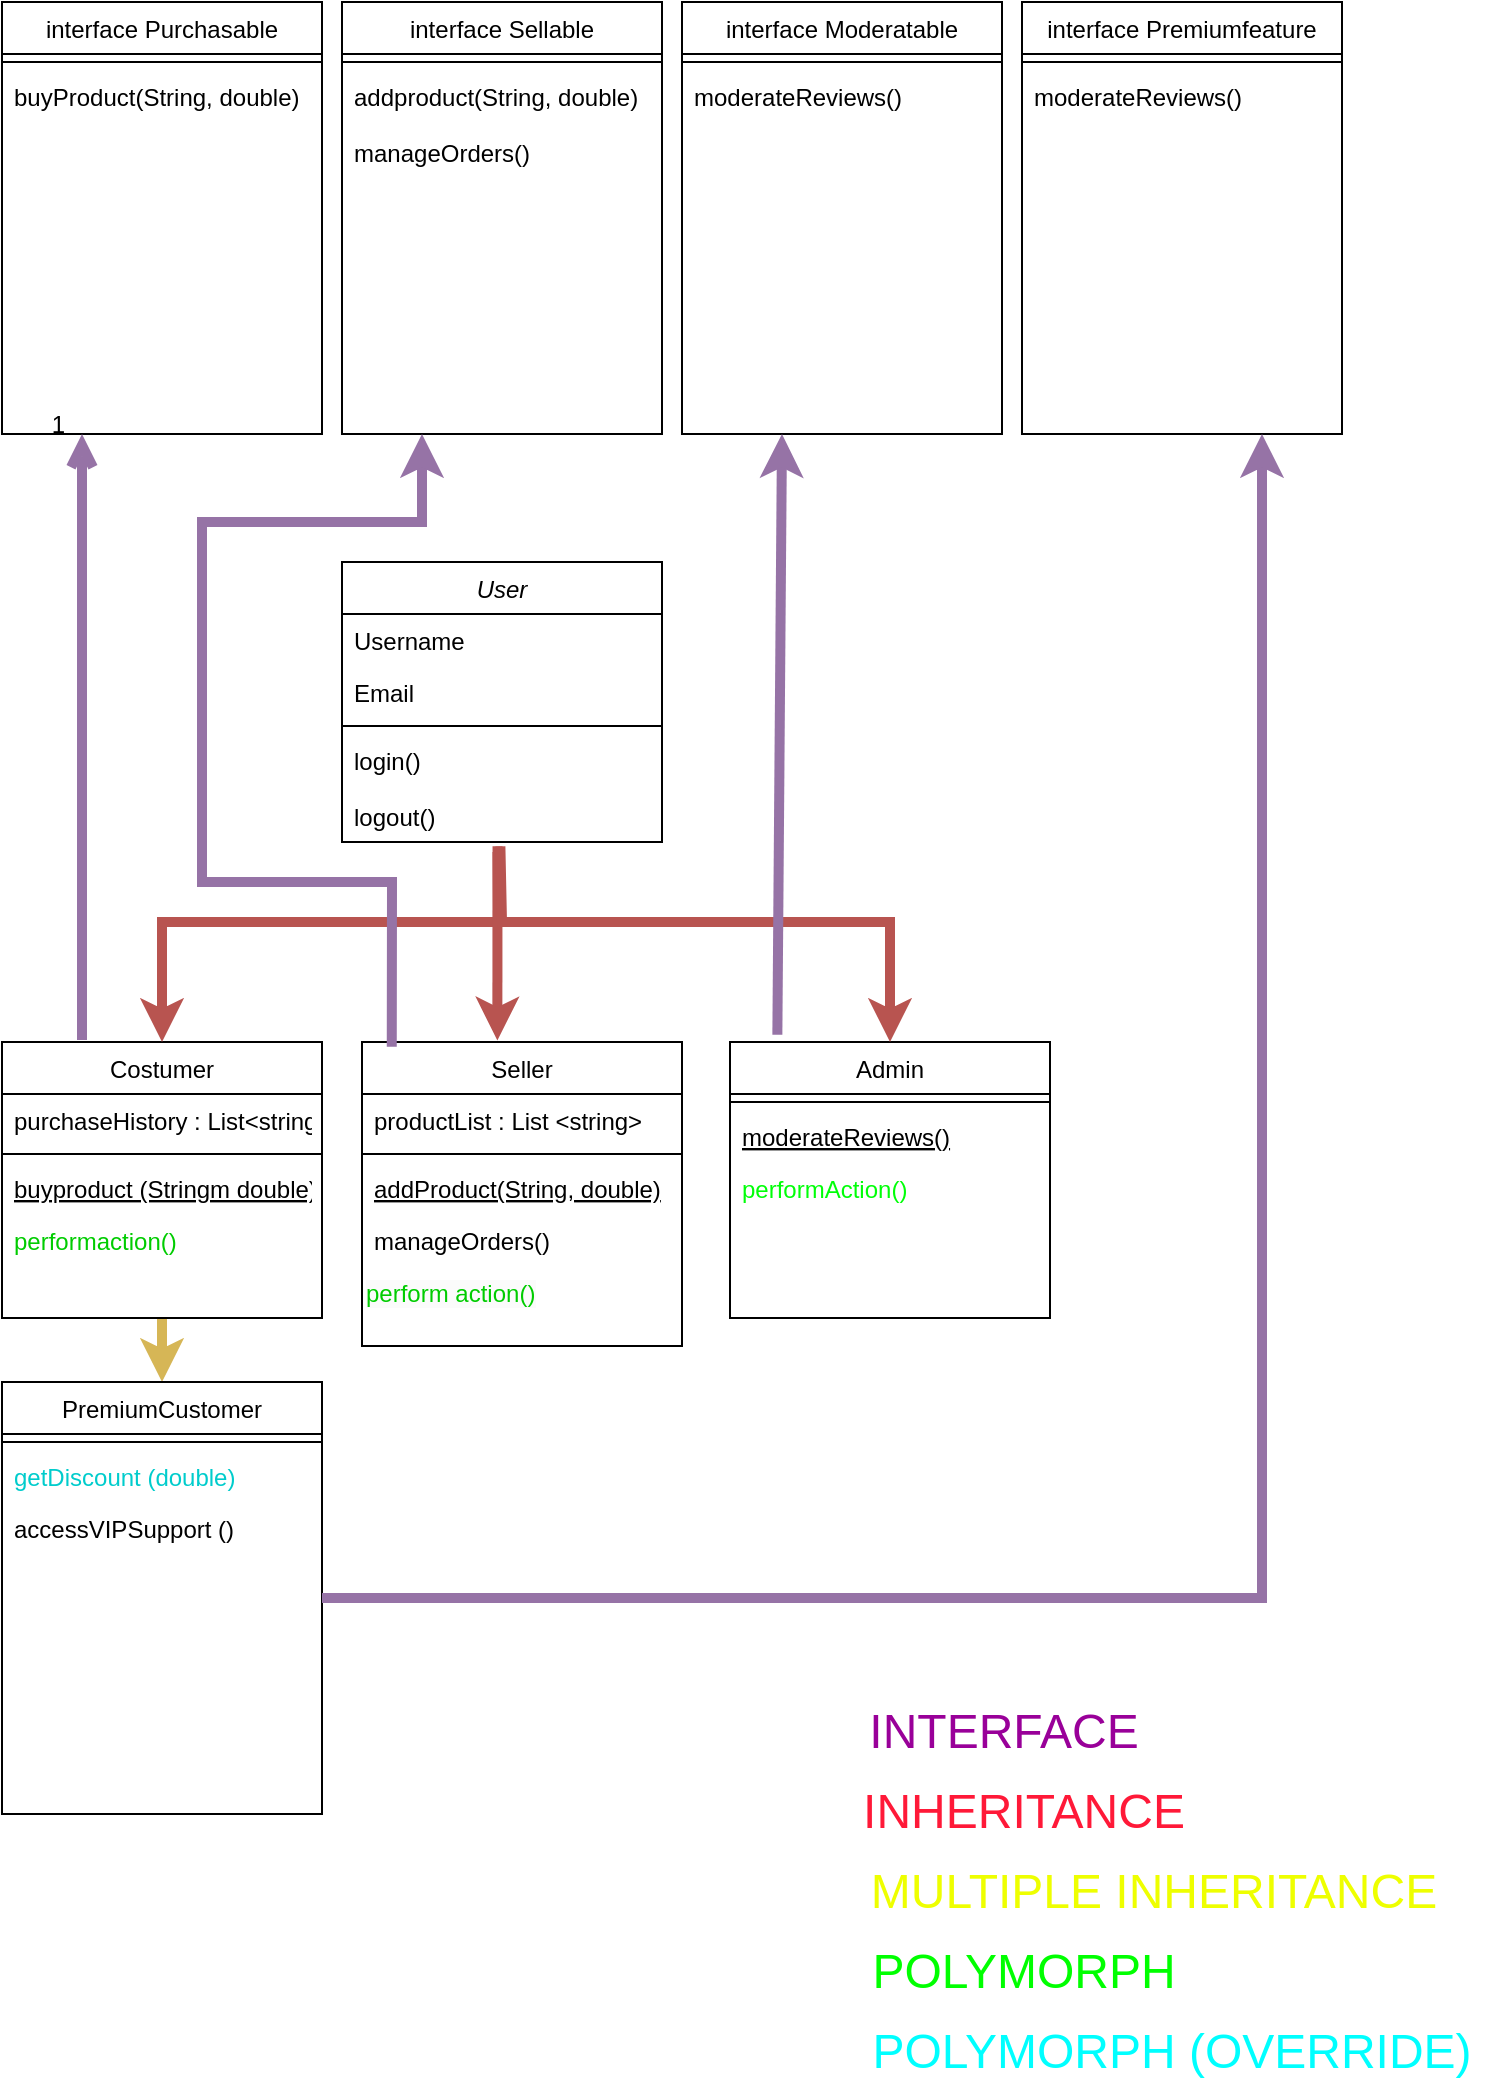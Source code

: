 <mxfile version="26.0.16">
  <diagram id="C5RBs43oDa-KdzZeNtuy" name="Page-1">
    <mxGraphModel dx="1098" dy="1222" grid="1" gridSize="10" guides="1" tooltips="1" connect="1" arrows="1" fold="1" page="1" pageScale="1" pageWidth="827" pageHeight="1169" math="0" shadow="0">
      <root>
        <mxCell id="WIyWlLk6GJQsqaUBKTNV-0" />
        <mxCell id="WIyWlLk6GJQsqaUBKTNV-1" parent="WIyWlLk6GJQsqaUBKTNV-0" />
        <mxCell id="zkfFHV4jXpPFQw0GAbJ--0" value="User" style="swimlane;fontStyle=2;align=center;verticalAlign=top;childLayout=stackLayout;horizontal=1;startSize=26;horizontalStack=0;resizeParent=1;resizeLast=0;collapsible=1;marginBottom=0;rounded=0;shadow=0;strokeWidth=1;" parent="WIyWlLk6GJQsqaUBKTNV-1" vertex="1">
          <mxGeometry x="209" y="380" width="160" height="140" as="geometry">
            <mxRectangle x="230" y="140" width="160" height="26" as="alternateBounds" />
          </mxGeometry>
        </mxCell>
        <mxCell id="zkfFHV4jXpPFQw0GAbJ--1" value="Username" style="text;align=left;verticalAlign=top;spacingLeft=4;spacingRight=4;overflow=hidden;rotatable=0;points=[[0,0.5],[1,0.5]];portConstraint=eastwest;" parent="zkfFHV4jXpPFQw0GAbJ--0" vertex="1">
          <mxGeometry y="26" width="160" height="26" as="geometry" />
        </mxCell>
        <mxCell id="zkfFHV4jXpPFQw0GAbJ--2" value="Email" style="text;align=left;verticalAlign=top;spacingLeft=4;spacingRight=4;overflow=hidden;rotatable=0;points=[[0,0.5],[1,0.5]];portConstraint=eastwest;rounded=0;shadow=0;html=0;" parent="zkfFHV4jXpPFQw0GAbJ--0" vertex="1">
          <mxGeometry y="52" width="160" height="26" as="geometry" />
        </mxCell>
        <mxCell id="zkfFHV4jXpPFQw0GAbJ--4" value="" style="line;html=1;strokeWidth=1;align=left;verticalAlign=middle;spacingTop=-1;spacingLeft=3;spacingRight=3;rotatable=0;labelPosition=right;points=[];portConstraint=eastwest;" parent="zkfFHV4jXpPFQw0GAbJ--0" vertex="1">
          <mxGeometry y="78" width="160" height="8" as="geometry" />
        </mxCell>
        <mxCell id="zkfFHV4jXpPFQw0GAbJ--5" value="login()&#xa;&#xa;logout()" style="text;align=left;verticalAlign=top;spacingLeft=4;spacingRight=4;overflow=hidden;rotatable=0;points=[[0,0.5],[1,0.5]];portConstraint=eastwest;" parent="zkfFHV4jXpPFQw0GAbJ--0" vertex="1">
          <mxGeometry y="86" width="160" height="54" as="geometry" />
        </mxCell>
        <mxCell id="X9wAdGUCXHs1JJZpTQJa-30" style="edgeStyle=orthogonalEdgeStyle;rounded=0;orthogonalLoop=1;jettySize=auto;html=1;entryX=0.5;entryY=0;entryDx=0;entryDy=0;fillColor=#fff2cc;strokeColor=#d6b656;strokeWidth=5;" edge="1" parent="WIyWlLk6GJQsqaUBKTNV-1" source="zkfFHV4jXpPFQw0GAbJ--6" target="X9wAdGUCXHs1JJZpTQJa-21">
          <mxGeometry relative="1" as="geometry" />
        </mxCell>
        <mxCell id="zkfFHV4jXpPFQw0GAbJ--6" value="Costumer" style="swimlane;fontStyle=0;align=center;verticalAlign=top;childLayout=stackLayout;horizontal=1;startSize=26;horizontalStack=0;resizeParent=1;resizeLast=0;collapsible=1;marginBottom=0;rounded=0;shadow=0;strokeWidth=1;" parent="WIyWlLk6GJQsqaUBKTNV-1" vertex="1">
          <mxGeometry x="39" y="620" width="160" height="138" as="geometry">
            <mxRectangle x="130" y="380" width="160" height="26" as="alternateBounds" />
          </mxGeometry>
        </mxCell>
        <mxCell id="zkfFHV4jXpPFQw0GAbJ--7" value="purchaseHistory : List&lt;string&gt;" style="text;align=left;verticalAlign=top;spacingLeft=4;spacingRight=4;overflow=hidden;rotatable=0;points=[[0,0.5],[1,0.5]];portConstraint=eastwest;" parent="zkfFHV4jXpPFQw0GAbJ--6" vertex="1">
          <mxGeometry y="26" width="160" height="26" as="geometry" />
        </mxCell>
        <mxCell id="zkfFHV4jXpPFQw0GAbJ--9" value="" style="line;html=1;strokeWidth=1;align=left;verticalAlign=middle;spacingTop=-1;spacingLeft=3;spacingRight=3;rotatable=0;labelPosition=right;points=[];portConstraint=eastwest;" parent="zkfFHV4jXpPFQw0GAbJ--6" vertex="1">
          <mxGeometry y="52" width="160" height="8" as="geometry" />
        </mxCell>
        <mxCell id="zkfFHV4jXpPFQw0GAbJ--10" value="buyproduct (Stringm double)" style="text;align=left;verticalAlign=top;spacingLeft=4;spacingRight=4;overflow=hidden;rotatable=0;points=[[0,0.5],[1,0.5]];portConstraint=eastwest;fontStyle=4" parent="zkfFHV4jXpPFQw0GAbJ--6" vertex="1">
          <mxGeometry y="60" width="160" height="26" as="geometry" />
        </mxCell>
        <mxCell id="zkfFHV4jXpPFQw0GAbJ--11" value="performaction()" style="text;align=left;verticalAlign=top;spacingLeft=4;spacingRight=4;overflow=hidden;rotatable=0;points=[[0,0.5],[1,0.5]];portConstraint=eastwest;fontColor=#00CC00;" parent="zkfFHV4jXpPFQw0GAbJ--6" vertex="1">
          <mxGeometry y="86" width="160" height="26" as="geometry" />
        </mxCell>
        <mxCell id="zkfFHV4jXpPFQw0GAbJ--17" value="interface Purchasable" style="swimlane;fontStyle=0;align=center;verticalAlign=top;childLayout=stackLayout;horizontal=1;startSize=26;horizontalStack=0;resizeParent=1;resizeLast=0;collapsible=1;marginBottom=0;rounded=0;shadow=0;strokeWidth=1;" parent="WIyWlLk6GJQsqaUBKTNV-1" vertex="1">
          <mxGeometry x="39" y="100" width="160" height="216" as="geometry">
            <mxRectangle x="550" y="140" width="160" height="26" as="alternateBounds" />
          </mxGeometry>
        </mxCell>
        <mxCell id="zkfFHV4jXpPFQw0GAbJ--23" value="" style="line;html=1;strokeWidth=1;align=left;verticalAlign=middle;spacingTop=-1;spacingLeft=3;spacingRight=3;rotatable=0;labelPosition=right;points=[];portConstraint=eastwest;" parent="zkfFHV4jXpPFQw0GAbJ--17" vertex="1">
          <mxGeometry y="26" width="160" height="8" as="geometry" />
        </mxCell>
        <mxCell id="zkfFHV4jXpPFQw0GAbJ--24" value="buyProduct(String, double)" style="text;align=left;verticalAlign=top;spacingLeft=4;spacingRight=4;overflow=hidden;rotatable=0;points=[[0,0.5],[1,0.5]];portConstraint=eastwest;" parent="zkfFHV4jXpPFQw0GAbJ--17" vertex="1">
          <mxGeometry y="34" width="160" height="26" as="geometry" />
        </mxCell>
        <mxCell id="zkfFHV4jXpPFQw0GAbJ--26" value="" style="endArrow=open;shadow=0;strokeWidth=5;rounded=0;curved=0;endFill=1;edgeStyle=elbowEdgeStyle;elbow=vertical;fillColor=#e1d5e7;strokeColor=#9673a6;" parent="WIyWlLk6GJQsqaUBKTNV-1" target="zkfFHV4jXpPFQw0GAbJ--17" edge="1">
          <mxGeometry x="0.5" y="41" relative="1" as="geometry">
            <mxPoint x="79" y="619" as="sourcePoint" />
            <mxPoint x="529" y="452" as="targetPoint" />
            <mxPoint x="-40" y="32" as="offset" />
            <Array as="points">
              <mxPoint x="79" y="619" />
              <mxPoint x="79" y="480" />
              <mxPoint x="109" y="550" />
            </Array>
          </mxGeometry>
        </mxCell>
        <mxCell id="zkfFHV4jXpPFQw0GAbJ--28" value="1" style="resizable=0;align=right;verticalAlign=bottom;labelBackgroundColor=none;fontSize=12;" parent="zkfFHV4jXpPFQw0GAbJ--26" connectable="0" vertex="1">
          <mxGeometry x="1" relative="1" as="geometry">
            <mxPoint x="-7" y="4" as="offset" />
          </mxGeometry>
        </mxCell>
        <mxCell id="X9wAdGUCXHs1JJZpTQJa-10" value="interface Sellable" style="swimlane;fontStyle=0;align=center;verticalAlign=top;childLayout=stackLayout;horizontal=1;startSize=26;horizontalStack=0;resizeParent=1;resizeLast=0;collapsible=1;marginBottom=0;rounded=0;shadow=0;strokeWidth=1;" vertex="1" parent="WIyWlLk6GJQsqaUBKTNV-1">
          <mxGeometry x="209" y="100" width="160" height="216" as="geometry">
            <mxRectangle x="550" y="140" width="160" height="26" as="alternateBounds" />
          </mxGeometry>
        </mxCell>
        <mxCell id="X9wAdGUCXHs1JJZpTQJa-11" value="" style="line;html=1;strokeWidth=1;align=left;verticalAlign=middle;spacingTop=-1;spacingLeft=3;spacingRight=3;rotatable=0;labelPosition=right;points=[];portConstraint=eastwest;" vertex="1" parent="X9wAdGUCXHs1JJZpTQJa-10">
          <mxGeometry y="26" width="160" height="8" as="geometry" />
        </mxCell>
        <mxCell id="X9wAdGUCXHs1JJZpTQJa-12" value="addproduct(String, double)&#xa;&#xa;manageOrders()" style="text;align=left;verticalAlign=top;spacingLeft=4;spacingRight=4;overflow=hidden;rotatable=0;points=[[0,0.5],[1,0.5]];portConstraint=eastwest;" vertex="1" parent="X9wAdGUCXHs1JJZpTQJa-10">
          <mxGeometry y="34" width="160" height="66" as="geometry" />
        </mxCell>
        <mxCell id="X9wAdGUCXHs1JJZpTQJa-14" value="interface Moderatable" style="swimlane;fontStyle=0;align=center;verticalAlign=top;childLayout=stackLayout;horizontal=1;startSize=26;horizontalStack=0;resizeParent=1;resizeLast=0;collapsible=1;marginBottom=0;rounded=0;shadow=0;strokeWidth=1;" vertex="1" parent="WIyWlLk6GJQsqaUBKTNV-1">
          <mxGeometry x="379" y="100" width="160" height="216" as="geometry">
            <mxRectangle x="550" y="140" width="160" height="26" as="alternateBounds" />
          </mxGeometry>
        </mxCell>
        <mxCell id="X9wAdGUCXHs1JJZpTQJa-15" value="" style="line;html=1;strokeWidth=1;align=left;verticalAlign=middle;spacingTop=-1;spacingLeft=3;spacingRight=3;rotatable=0;labelPosition=right;points=[];portConstraint=eastwest;" vertex="1" parent="X9wAdGUCXHs1JJZpTQJa-14">
          <mxGeometry y="26" width="160" height="8" as="geometry" />
        </mxCell>
        <mxCell id="X9wAdGUCXHs1JJZpTQJa-16" value="moderateReviews()" style="text;align=left;verticalAlign=top;spacingLeft=4;spacingRight=4;overflow=hidden;rotatable=0;points=[[0,0.5],[1,0.5]];portConstraint=eastwest;" vertex="1" parent="X9wAdGUCXHs1JJZpTQJa-14">
          <mxGeometry y="34" width="160" height="66" as="geometry" />
        </mxCell>
        <mxCell id="X9wAdGUCXHs1JJZpTQJa-17" value="interface Premiumfeature" style="swimlane;fontStyle=0;align=center;verticalAlign=top;childLayout=stackLayout;horizontal=1;startSize=26;horizontalStack=0;resizeParent=1;resizeLast=0;collapsible=1;marginBottom=0;rounded=0;shadow=0;strokeWidth=1;" vertex="1" parent="WIyWlLk6GJQsqaUBKTNV-1">
          <mxGeometry x="549" y="100" width="160" height="216" as="geometry">
            <mxRectangle x="550" y="140" width="160" height="26" as="alternateBounds" />
          </mxGeometry>
        </mxCell>
        <mxCell id="X9wAdGUCXHs1JJZpTQJa-18" value="" style="line;html=1;strokeWidth=1;align=left;verticalAlign=middle;spacingTop=-1;spacingLeft=3;spacingRight=3;rotatable=0;labelPosition=right;points=[];portConstraint=eastwest;" vertex="1" parent="X9wAdGUCXHs1JJZpTQJa-17">
          <mxGeometry y="26" width="160" height="8" as="geometry" />
        </mxCell>
        <mxCell id="X9wAdGUCXHs1JJZpTQJa-19" value="moderateReviews()" style="text;align=left;verticalAlign=top;spacingLeft=4;spacingRight=4;overflow=hidden;rotatable=0;points=[[0,0.5],[1,0.5]];portConstraint=eastwest;" vertex="1" parent="X9wAdGUCXHs1JJZpTQJa-17">
          <mxGeometry y="34" width="160" height="66" as="geometry" />
        </mxCell>
        <mxCell id="X9wAdGUCXHs1JJZpTQJa-20" value="" style="endArrow=classic;html=1;rounded=0;exitX=0.486;exitY=1.04;exitDx=0;exitDy=0;exitPerimeter=0;entryX=0.5;entryY=0;entryDx=0;entryDy=0;fillColor=#f8cecc;strokeColor=#b85450;strokeWidth=5;" edge="1" parent="WIyWlLk6GJQsqaUBKTNV-1" source="zkfFHV4jXpPFQw0GAbJ--5" target="zkfFHV4jXpPFQw0GAbJ--6">
          <mxGeometry width="50" height="50" relative="1" as="geometry">
            <mxPoint x="329" y="580" as="sourcePoint" />
            <mxPoint x="109" y="560" as="targetPoint" />
            <Array as="points">
              <mxPoint x="287" y="560" />
              <mxPoint x="119" y="560" />
            </Array>
          </mxGeometry>
        </mxCell>
        <mxCell id="X9wAdGUCXHs1JJZpTQJa-21" value="PremiumCustomer" style="swimlane;fontStyle=0;align=center;verticalAlign=top;childLayout=stackLayout;horizontal=1;startSize=26;horizontalStack=0;resizeParent=1;resizeLast=0;collapsible=1;marginBottom=0;rounded=0;shadow=0;strokeWidth=1;" vertex="1" parent="WIyWlLk6GJQsqaUBKTNV-1">
          <mxGeometry x="39" y="790" width="160" height="216" as="geometry">
            <mxRectangle x="550" y="140" width="160" height="26" as="alternateBounds" />
          </mxGeometry>
        </mxCell>
        <mxCell id="X9wAdGUCXHs1JJZpTQJa-27" value="" style="line;html=1;strokeWidth=1;align=left;verticalAlign=middle;spacingTop=-1;spacingLeft=3;spacingRight=3;rotatable=0;labelPosition=right;points=[];portConstraint=eastwest;" vertex="1" parent="X9wAdGUCXHs1JJZpTQJa-21">
          <mxGeometry y="26" width="160" height="8" as="geometry" />
        </mxCell>
        <mxCell id="X9wAdGUCXHs1JJZpTQJa-28" value="getDiscount (double)" style="text;align=left;verticalAlign=top;spacingLeft=4;spacingRight=4;overflow=hidden;rotatable=0;points=[[0,0.5],[1,0.5]];portConstraint=eastwest;fontColor=#00CCCC;" vertex="1" parent="X9wAdGUCXHs1JJZpTQJa-21">
          <mxGeometry y="34" width="160" height="26" as="geometry" />
        </mxCell>
        <mxCell id="X9wAdGUCXHs1JJZpTQJa-29" value="accessVIPSupport ()&#xa;&#xa;performAction()" style="text;align=left;verticalAlign=top;spacingLeft=4;spacingRight=4;overflow=hidden;rotatable=0;points=[[0,0.5],[1,0.5]];portConstraint=eastwest;" vertex="1" parent="X9wAdGUCXHs1JJZpTQJa-21">
          <mxGeometry y="60" width="160" height="26" as="geometry" />
        </mxCell>
        <mxCell id="X9wAdGUCXHs1JJZpTQJa-31" value="Seller" style="swimlane;fontStyle=0;align=center;verticalAlign=top;childLayout=stackLayout;horizontal=1;startSize=26;horizontalStack=0;resizeParent=1;resizeLast=0;collapsible=1;marginBottom=0;rounded=0;shadow=0;strokeWidth=1;" vertex="1" parent="WIyWlLk6GJQsqaUBKTNV-1">
          <mxGeometry x="219" y="620" width="160" height="152" as="geometry">
            <mxRectangle x="130" y="380" width="160" height="26" as="alternateBounds" />
          </mxGeometry>
        </mxCell>
        <mxCell id="X9wAdGUCXHs1JJZpTQJa-32" value="productList : List &lt;string&gt;" style="text;align=left;verticalAlign=top;spacingLeft=4;spacingRight=4;overflow=hidden;rotatable=0;points=[[0,0.5],[1,0.5]];portConstraint=eastwest;" vertex="1" parent="X9wAdGUCXHs1JJZpTQJa-31">
          <mxGeometry y="26" width="160" height="26" as="geometry" />
        </mxCell>
        <mxCell id="X9wAdGUCXHs1JJZpTQJa-33" value="" style="line;html=1;strokeWidth=1;align=left;verticalAlign=middle;spacingTop=-1;spacingLeft=3;spacingRight=3;rotatable=0;labelPosition=right;points=[];portConstraint=eastwest;" vertex="1" parent="X9wAdGUCXHs1JJZpTQJa-31">
          <mxGeometry y="52" width="160" height="8" as="geometry" />
        </mxCell>
        <mxCell id="X9wAdGUCXHs1JJZpTQJa-34" value="addProduct(String, double)" style="text;align=left;verticalAlign=top;spacingLeft=4;spacingRight=4;overflow=hidden;rotatable=0;points=[[0,0.5],[1,0.5]];portConstraint=eastwest;fontStyle=4" vertex="1" parent="X9wAdGUCXHs1JJZpTQJa-31">
          <mxGeometry y="60" width="160" height="26" as="geometry" />
        </mxCell>
        <mxCell id="X9wAdGUCXHs1JJZpTQJa-35" value="manageOrders()&#xa;&#xa;perform action" style="text;align=left;verticalAlign=top;spacingLeft=4;spacingRight=4;overflow=hidden;rotatable=0;points=[[0,0.5],[1,0.5]];portConstraint=eastwest;" vertex="1" parent="X9wAdGUCXHs1JJZpTQJa-31">
          <mxGeometry y="86" width="160" height="26" as="geometry" />
        </mxCell>
        <mxCell id="X9wAdGUCXHs1JJZpTQJa-53" value="&lt;span style=&quot;color: rgb(0, 204, 0); font-family: Helvetica; font-size: 12px; font-style: normal; font-variant-ligatures: normal; font-variant-caps: normal; font-weight: 400; letter-spacing: normal; orphans: 2; text-align: left; text-indent: 0px; text-transform: none; widows: 2; word-spacing: 0px; -webkit-text-stroke-width: 0px; white-space: nowrap; background-color: rgb(251, 251, 251); text-decoration-thickness: initial; text-decoration-style: initial; text-decoration-color: initial; display: inline !important; float: none;&quot;&gt;perform action()&lt;/span&gt;" style="text;whiteSpace=wrap;html=1;" vertex="1" parent="X9wAdGUCXHs1JJZpTQJa-31">
          <mxGeometry y="112" width="160" height="40" as="geometry" />
        </mxCell>
        <mxCell id="X9wAdGUCXHs1JJZpTQJa-36" value="" style="endArrow=classic;html=1;rounded=0;exitX=0.486;exitY=1.093;exitDx=0;exitDy=0;exitPerimeter=0;entryX=0.423;entryY=-0.005;entryDx=0;entryDy=0;entryPerimeter=0;fillColor=#f8cecc;strokeColor=#b85450;strokeWidth=5;" edge="1" parent="WIyWlLk6GJQsqaUBKTNV-1" source="zkfFHV4jXpPFQw0GAbJ--5" target="X9wAdGUCXHs1JJZpTQJa-31">
          <mxGeometry width="50" height="50" relative="1" as="geometry">
            <mxPoint x="289" y="580" as="sourcePoint" />
            <mxPoint x="339" y="530" as="targetPoint" />
          </mxGeometry>
        </mxCell>
        <mxCell id="X9wAdGUCXHs1JJZpTQJa-37" value="Admin" style="swimlane;fontStyle=0;align=center;verticalAlign=top;childLayout=stackLayout;horizontal=1;startSize=26;horizontalStack=0;resizeParent=1;resizeLast=0;collapsible=1;marginBottom=0;rounded=0;shadow=0;strokeWidth=1;" vertex="1" parent="WIyWlLk6GJQsqaUBKTNV-1">
          <mxGeometry x="403" y="620" width="160" height="138" as="geometry">
            <mxRectangle x="130" y="380" width="160" height="26" as="alternateBounds" />
          </mxGeometry>
        </mxCell>
        <mxCell id="X9wAdGUCXHs1JJZpTQJa-39" value="" style="line;html=1;strokeWidth=1;align=left;verticalAlign=middle;spacingTop=-1;spacingLeft=3;spacingRight=3;rotatable=0;labelPosition=right;points=[];portConstraint=eastwest;" vertex="1" parent="X9wAdGUCXHs1JJZpTQJa-37">
          <mxGeometry y="26" width="160" height="8" as="geometry" />
        </mxCell>
        <mxCell id="X9wAdGUCXHs1JJZpTQJa-40" value="moderateReviews()" style="text;align=left;verticalAlign=top;spacingLeft=4;spacingRight=4;overflow=hidden;rotatable=0;points=[[0,0.5],[1,0.5]];portConstraint=eastwest;fontStyle=4" vertex="1" parent="X9wAdGUCXHs1JJZpTQJa-37">
          <mxGeometry y="34" width="160" height="26" as="geometry" />
        </mxCell>
        <mxCell id="X9wAdGUCXHs1JJZpTQJa-41" value="performAction()" style="text;align=left;verticalAlign=top;spacingLeft=4;spacingRight=4;overflow=hidden;rotatable=0;points=[[0,0.5],[1,0.5]];portConstraint=eastwest;fontColor=#00FF08;" vertex="1" parent="X9wAdGUCXHs1JJZpTQJa-37">
          <mxGeometry y="60" width="160" height="26" as="geometry" />
        </mxCell>
        <mxCell id="X9wAdGUCXHs1JJZpTQJa-42" value="" style="endArrow=classic;html=1;rounded=0;exitX=0.495;exitY=1.04;exitDx=0;exitDy=0;exitPerimeter=0;entryX=0.5;entryY=0;entryDx=0;entryDy=0;fillColor=#f8cecc;strokeColor=#b85450;strokeWidth=5;" edge="1" parent="WIyWlLk6GJQsqaUBKTNV-1" source="zkfFHV4jXpPFQw0GAbJ--5" target="X9wAdGUCXHs1JJZpTQJa-37">
          <mxGeometry width="50" height="50" relative="1" as="geometry">
            <mxPoint x="419" y="580" as="sourcePoint" />
            <mxPoint x="589" y="530" as="targetPoint" />
            <Array as="points">
              <mxPoint x="289" y="560" />
              <mxPoint x="483" y="560" />
            </Array>
          </mxGeometry>
        </mxCell>
        <mxCell id="X9wAdGUCXHs1JJZpTQJa-43" value="" style="endArrow=classic;html=1;rounded=0;exitX=0.093;exitY=0.016;exitDx=0;exitDy=0;entryX=0.25;entryY=1;entryDx=0;entryDy=0;exitPerimeter=0;fillColor=#e1d5e7;strokeColor=#9673a6;strokeWidth=5;" edge="1" parent="WIyWlLk6GJQsqaUBKTNV-1" source="X9wAdGUCXHs1JJZpTQJa-31" target="X9wAdGUCXHs1JJZpTQJa-10">
          <mxGeometry width="50" height="50" relative="1" as="geometry">
            <mxPoint x="279" y="460" as="sourcePoint" />
            <mxPoint x="329" y="410" as="targetPoint" />
            <Array as="points">
              <mxPoint x="234" y="540" />
              <mxPoint x="139" y="540" />
              <mxPoint x="139" y="360" />
              <mxPoint x="249" y="360" />
            </Array>
          </mxGeometry>
        </mxCell>
        <mxCell id="X9wAdGUCXHs1JJZpTQJa-44" value="" style="endArrow=classic;html=1;rounded=0;exitX=0.148;exitY=-0.026;exitDx=0;exitDy=0;exitPerimeter=0;fillColor=#e1d5e7;strokeColor=#9673a6;strokeWidth=5;" edge="1" parent="WIyWlLk6GJQsqaUBKTNV-1" source="X9wAdGUCXHs1JJZpTQJa-37">
          <mxGeometry width="50" height="50" relative="1" as="geometry">
            <mxPoint x="439" y="610" as="sourcePoint" />
            <mxPoint x="429" y="316" as="targetPoint" />
          </mxGeometry>
        </mxCell>
        <mxCell id="X9wAdGUCXHs1JJZpTQJa-45" value="" style="endArrow=classic;html=1;rounded=0;exitX=1;exitY=0.5;exitDx=0;exitDy=0;entryX=0.75;entryY=1;entryDx=0;entryDy=0;fillColor=#e1d5e7;strokeColor=#9673a6;strokeWidth=5;" edge="1" parent="WIyWlLk6GJQsqaUBKTNV-1" source="X9wAdGUCXHs1JJZpTQJa-21" target="X9wAdGUCXHs1JJZpTQJa-17">
          <mxGeometry width="50" height="50" relative="1" as="geometry">
            <mxPoint x="349" y="670" as="sourcePoint" />
            <mxPoint x="399" y="620" as="targetPoint" />
            <Array as="points">
              <mxPoint x="669" y="898" />
            </Array>
          </mxGeometry>
        </mxCell>
        <mxCell id="X9wAdGUCXHs1JJZpTQJa-47" value="&lt;font style=&quot;font-size: 24px; color: rgb(255, 25, 56);&quot;&gt;INHERITANCE&lt;/font&gt;" style="text;html=1;align=center;verticalAlign=middle;whiteSpace=wrap;rounded=0;" vertex="1" parent="WIyWlLk6GJQsqaUBKTNV-1">
          <mxGeometry x="520" y="990" width="60" height="30" as="geometry" />
        </mxCell>
        <mxCell id="X9wAdGUCXHs1JJZpTQJa-48" value="&lt;font style=&quot;font-size: 24px; color: rgb(238, 255, 0);&quot;&gt;MULTIPLE INHERITANCE&lt;/font&gt;" style="text;html=1;align=center;verticalAlign=middle;whiteSpace=wrap;rounded=0;" vertex="1" parent="WIyWlLk6GJQsqaUBKTNV-1">
          <mxGeometry x="450" y="1030" width="330" height="30" as="geometry" />
        </mxCell>
        <mxCell id="X9wAdGUCXHs1JJZpTQJa-49" value="&lt;font color=&quot;#990099&quot;&gt;&lt;span style=&quot;font-size: 24px;&quot;&gt;INTERFACE&lt;/span&gt;&lt;/font&gt;" style="text;html=1;align=center;verticalAlign=middle;whiteSpace=wrap;rounded=0;" vertex="1" parent="WIyWlLk6GJQsqaUBKTNV-1">
          <mxGeometry x="510" y="950" width="60" height="30" as="geometry" />
        </mxCell>
        <mxCell id="X9wAdGUCXHs1JJZpTQJa-51" value="&lt;font color=&quot;#00ffff&quot;&gt;&lt;span style=&quot;font-size: 24px;&quot;&gt;POLYMORPH (OVERRIDE)&lt;/span&gt;&lt;/font&gt;" style="text;html=1;align=center;verticalAlign=middle;whiteSpace=wrap;rounded=0;" vertex="1" parent="WIyWlLk6GJQsqaUBKTNV-1">
          <mxGeometry x="459" y="1110" width="330" height="30" as="geometry" />
        </mxCell>
        <mxCell id="X9wAdGUCXHs1JJZpTQJa-52" value="&lt;font style=&quot;color: rgb(0, 255, 0);&quot;&gt;&lt;span style=&quot;font-size: 24px;&quot;&gt;POLYMORPH&lt;/span&gt;&lt;/font&gt;" style="text;html=1;align=center;verticalAlign=middle;whiteSpace=wrap;rounded=0;" vertex="1" parent="WIyWlLk6GJQsqaUBKTNV-1">
          <mxGeometry x="385" y="1070" width="330" height="30" as="geometry" />
        </mxCell>
      </root>
    </mxGraphModel>
  </diagram>
</mxfile>
